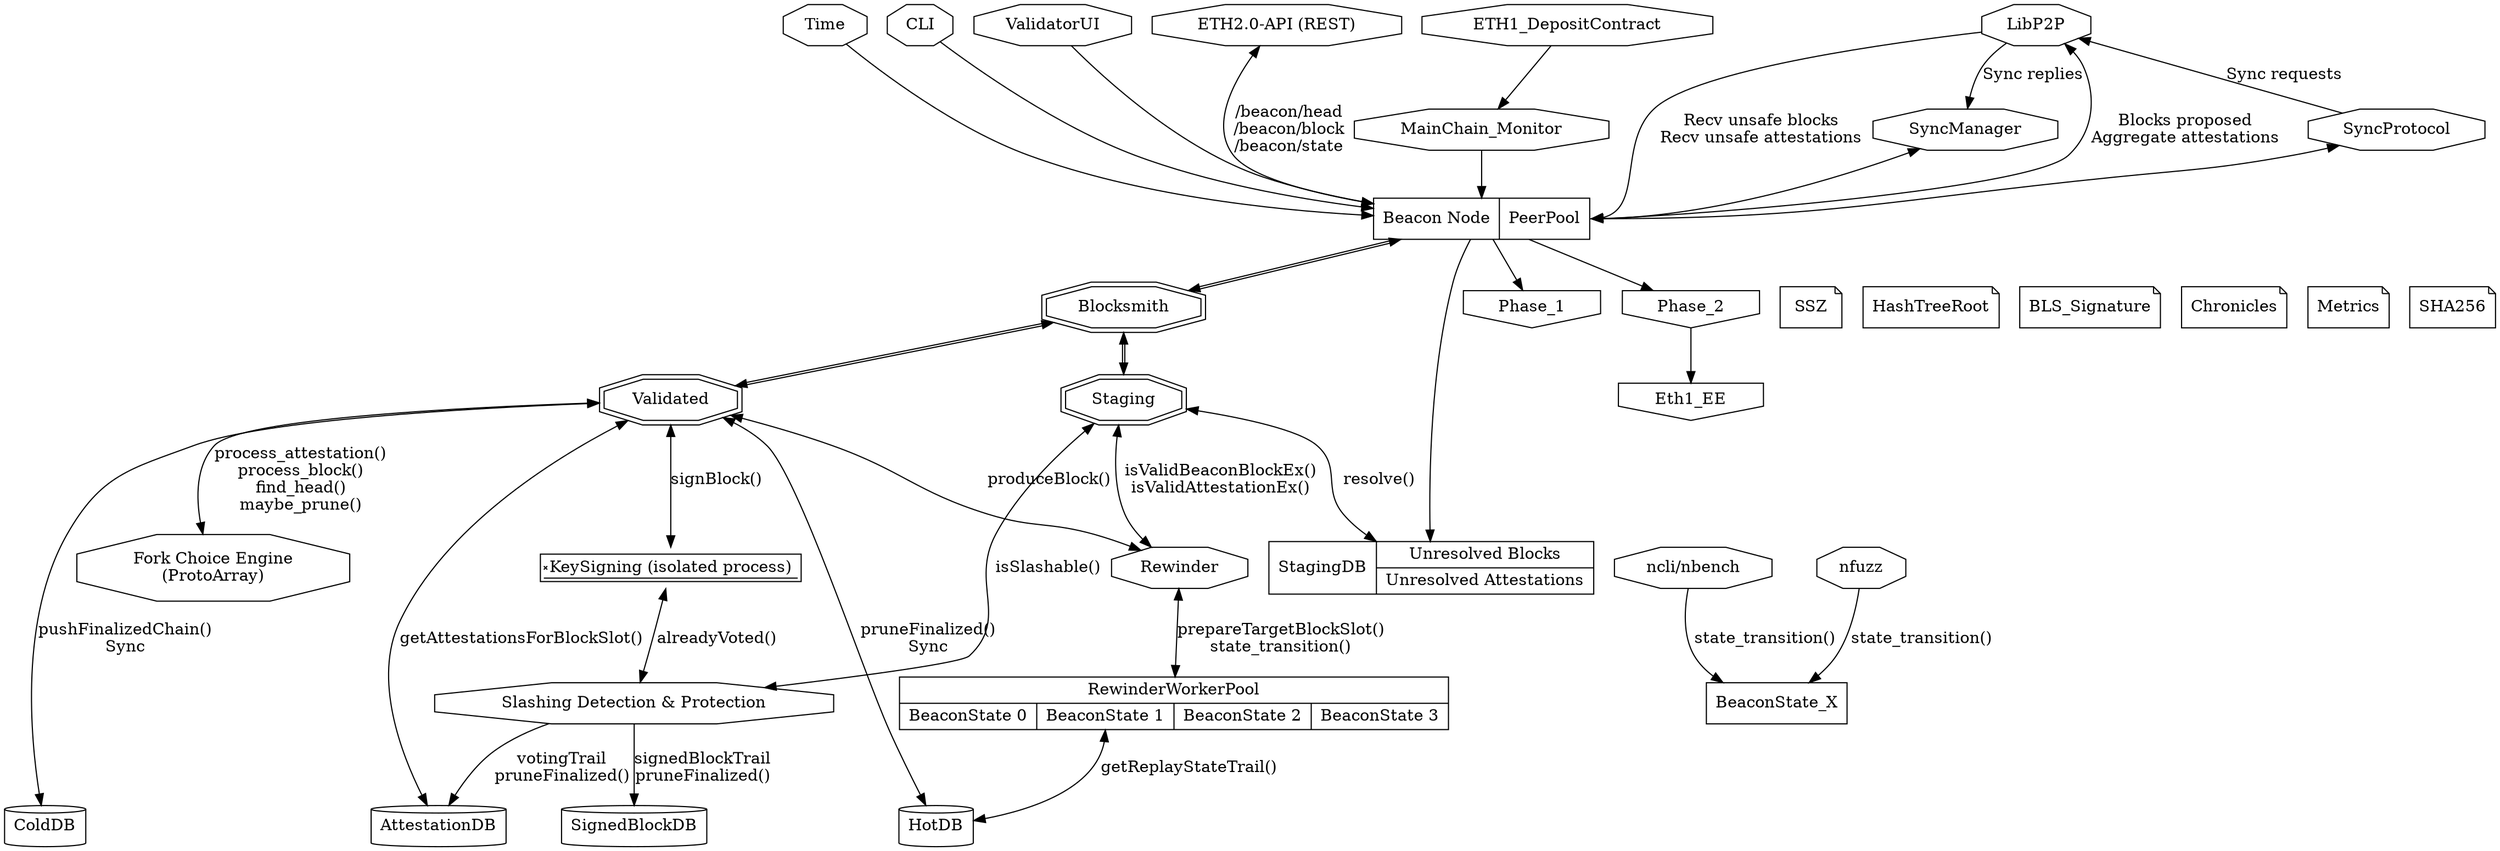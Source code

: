 digraph architecture{
  node [shape = signature]; KeySigning [label="KeySigning (isolated process)"];
  node [shape = octagon]; SyncManager SyncProtocol MainChain_Monitor Time CLI ValidatorUI Slashing LibP2P ETH2_API ncli nfuzz Rewinder ForkChoice;
  ETH2_API [label="ETH2.0-API (REST)"];
  Slashing [label="Slashing Detection & Protection"];
  ForkChoice [label="Fork Choice Engine\n(ProtoArray)"];
  {rank = source; ETH1_DepositContract LibP2P ETH2_API CLI Time ValidatorUI;}

  node [shape = record] BeaconNode;
  BeaconNode [label="<nbc>Beacon Node | <PeerPool>PeerPool"]

  ncli [label="ncli/nbench"];
  {rank = same; ncli; nfuzz;}

  node [shape = doubleoctagon]; Blocksmith Staging Validated;
  node [shape = invhouse]; Phase_1 Phase_2 Eth1_EE;
  node [shape = note] SSZ HashTreeRoot BLS_Signature Chronicles Metrics SHA256
  {rank = same; Blocksmith Phase_1 Phase_2 SSZ HashTreeRoot BLS_Signature Chronicles Metrics SHA256;}

  BeaconNode -> Phase_1
  BeaconNode -> Phase_2
  Phase_2 -> Eth1_EE

  node [shape = record]; StagingDB;
  StagingDB [label="StagingDB | {Unresolved Blocks | Unresolved Attestations}"];

  node [shape = record]; RewinderWorkerPool;
  node [shape = box]; BeaconState_X;

  RewinderWorkerPool [label="{RewinderWorkerPool | {<bs0>BeaconState 0|<bs1>BeaconState 1|<bs2>BeaconState 2|<bs3>BeaconState 3}}"];
  {rank = same; RewinderWorkerPool BeaconState_X;}

  node [shape = cylinder]; AttestationDB HotDB ColdDB;
  {rank = sink; AttestationDB SignedBlockDB HotDB ColdDB;}

  {rank = same; MainChain_Monitor SyncManager SyncProtocol;}
  ETH1_DepositContract -> MainChain_Monitor
  MainChain_Monitor -> BeaconNode

  SyncManager -> BeaconNode:PeerPool [dir=both]
  SyncProtocol -> BeaconNode:PeerPool [dir=both]

  CLI -> BeaconNode
  ValidatorUI -> BeaconNode
  Time -> BeaconNode
  BeaconNode -> Blocksmith [dir=both color="black:black"]
  BeaconNode -> StagingDB
  Blocksmith -> Staging [dir=both color="black:black"]
  Blocksmith -> Validated [dir=both color="black:black"]
  Staging -> StagingDB [dir=both label="resolve()"]

  ncli -> BeaconState_X [label="state_transition()"]
  nfuzz -> BeaconState_X [label="state_transition()"]

  SyncProtocol -> LibP2P [label="Sync requests"]
  LibP2P -> SyncManager [label="Sync replies"]

  LibP2P -> BeaconNode:PeerPool [label="Recv unsafe blocks\nRecv unsafe attestations"]
  BeaconNode:PeerPool -> LibP2P [label="Blocks proposed\nAggregate attestations"]
  ETH2_API -> BeaconNode [dir="both", label="/beacon/head\n/beacon/block\n/beacon/state"]

  Validated -> ForkChoice [dir="both", label="process_attestation()\nprocess_block()\nfind_head()\nmaybe_prune()"]

  Staging -> Slashing [dir="both", label="isSlashable()"]
  Validated -> KeySigning [dir="both", label="signBlock()"]
  KeySigning -> Slashing [dir="both", label="alreadyVoted()"]
  Slashing -> AttestationDB [label="votingTrail\npruneFinalized()"]
  Slashing -> SignedBlockDB [label="signedBlockTrail\npruneFinalized()"]
  Validated -> AttestationDB [dir="both", label="getAttestationsForBlockSlot()"]

  Validated -> HotDB [dir="both", label="pruneFinalized()\nSync"]

  Rewinder -> RewinderWorkerPool [dir="both", label="prepareTargetBlockSlot()\nstate_transition()"]
  RewinderWorkerPool:bs1 -> HotDB [dir="both", label="getReplayStateTrail()"]

  Staging -> Rewinder [dir="both", label="isValidBeaconBlockEx()\nisValidAttestationEx()"]
  Validated -> Rewinder [dir="both", label="produceBlock()"]


  Validated -> ColdDB [dir="both", label="pushFinalizedChain()\nSync"]
}
